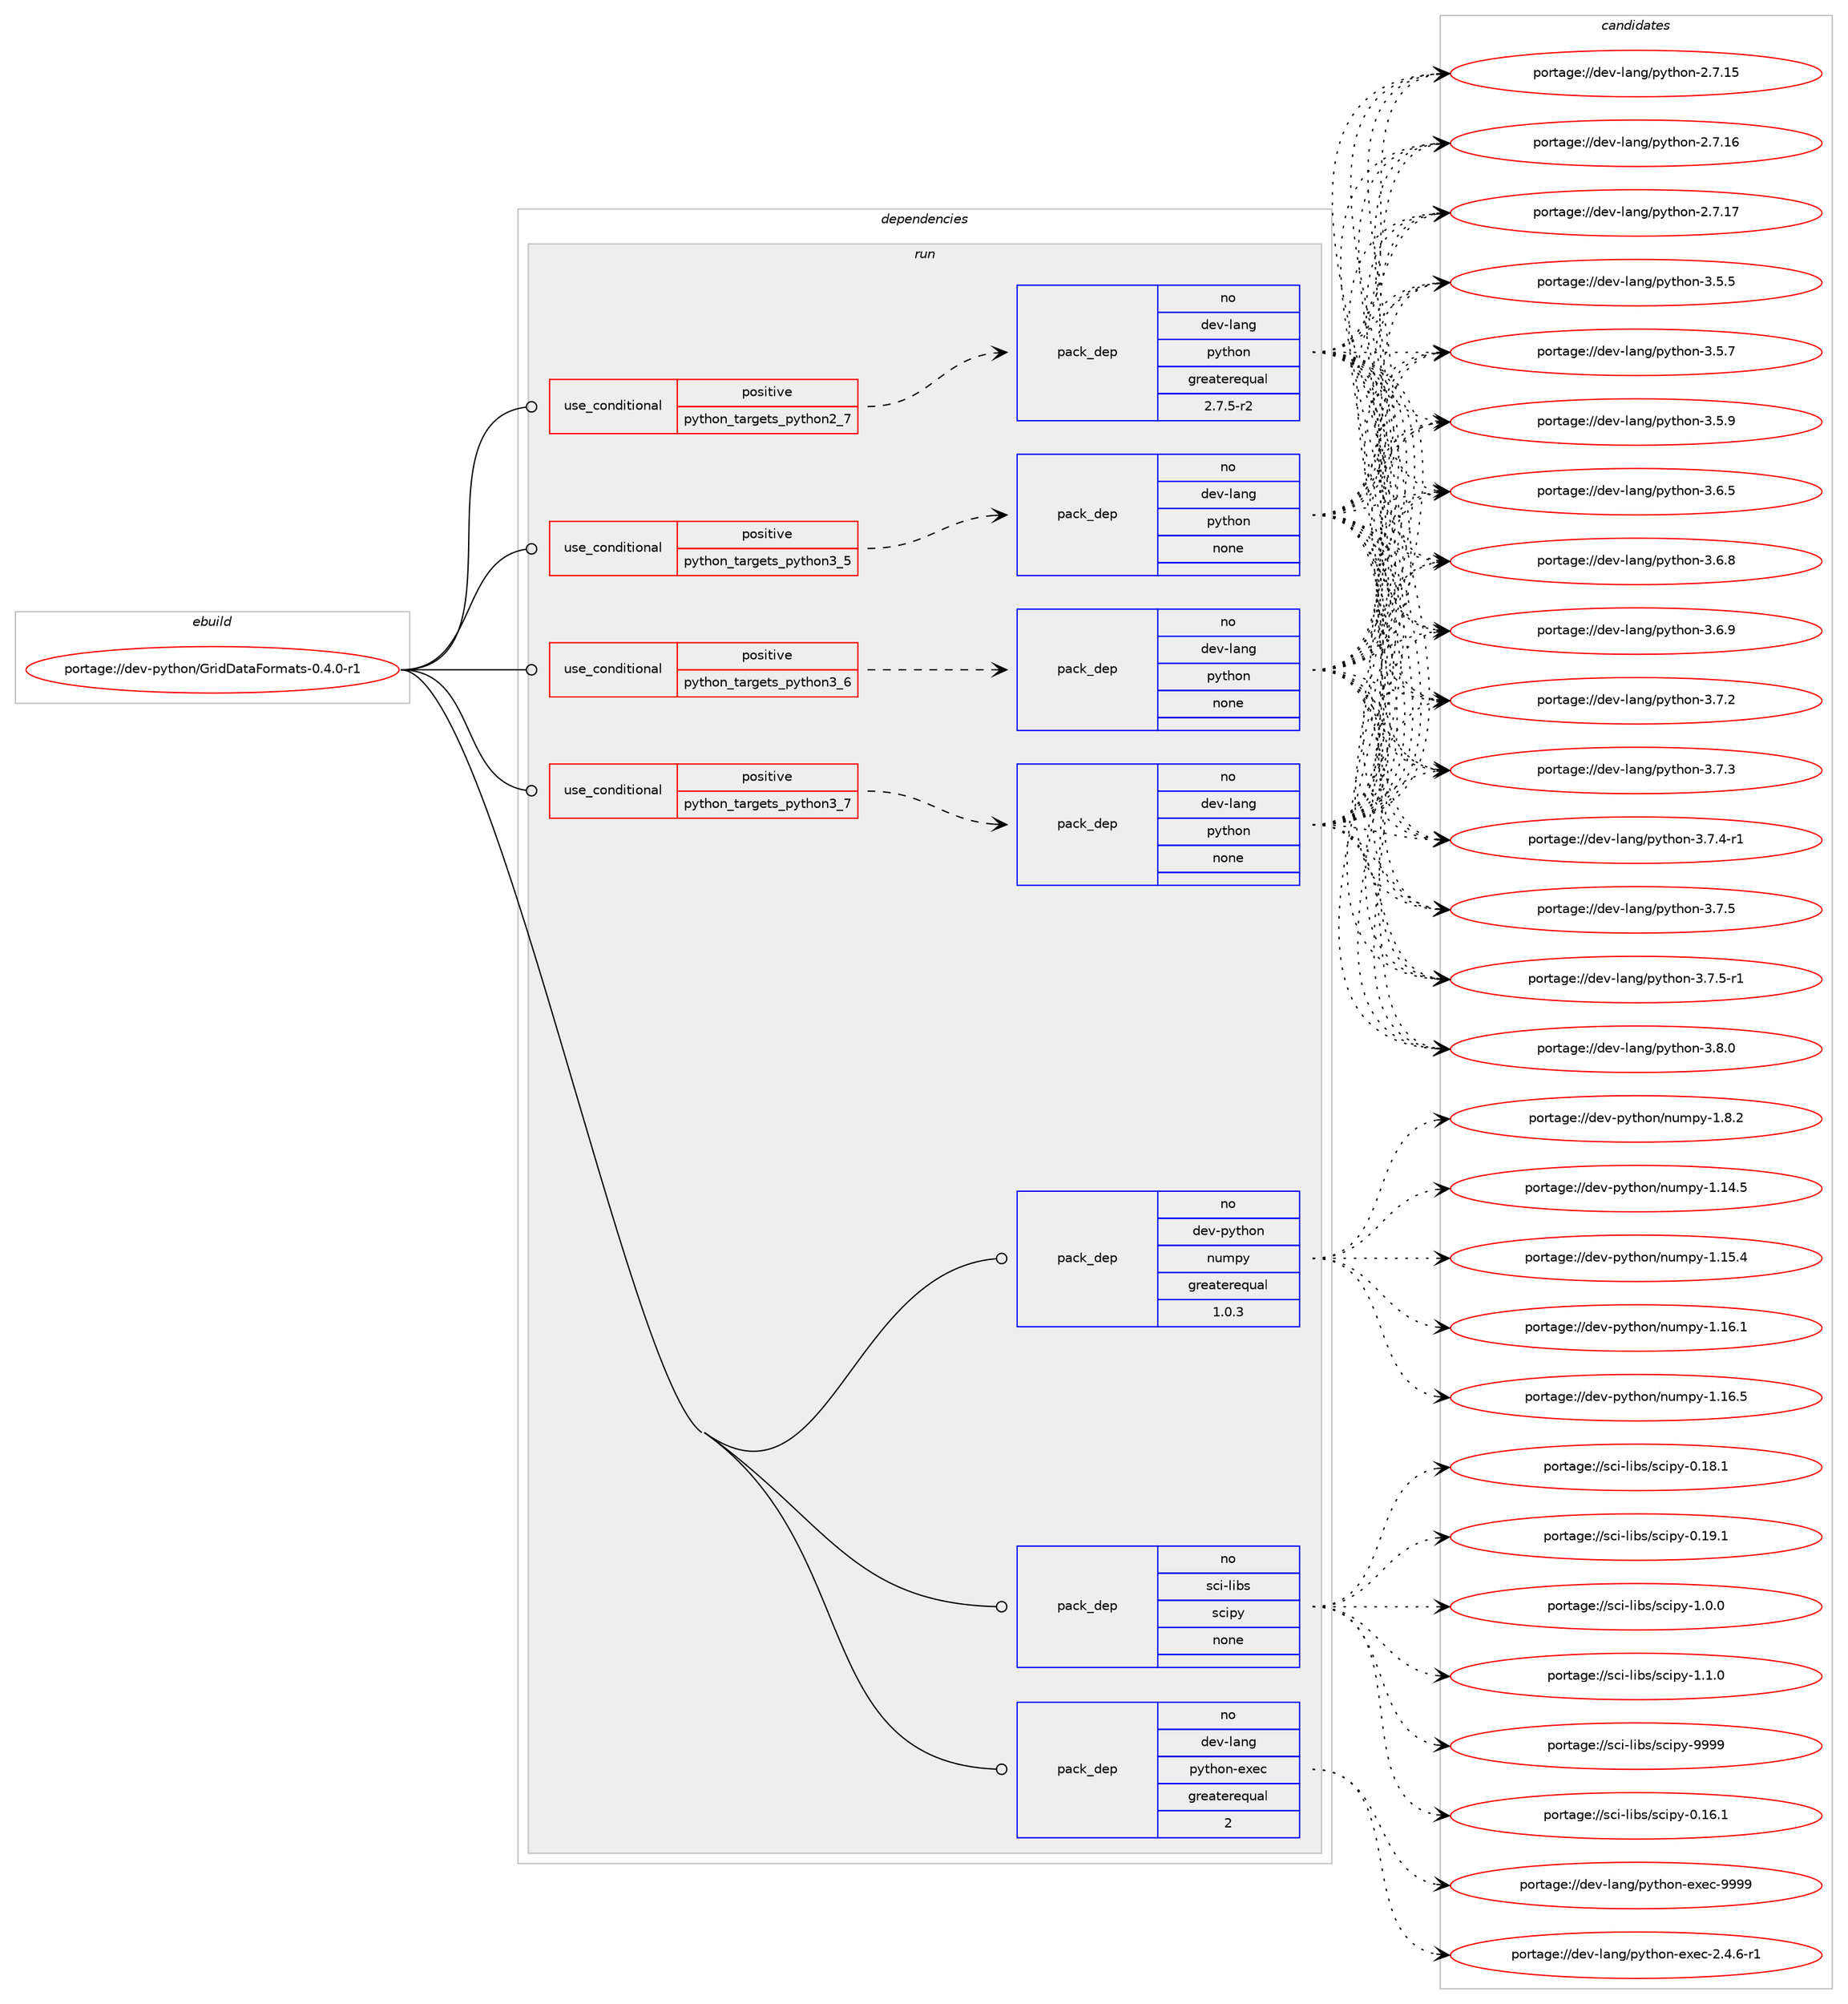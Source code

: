 digraph prolog {

# *************
# Graph options
# *************

newrank=true;
concentrate=true;
compound=true;
graph [rankdir=LR,fontname=Helvetica,fontsize=10,ranksep=1.5];#, ranksep=2.5, nodesep=0.2];
edge  [arrowhead=vee];
node  [fontname=Helvetica,fontsize=10];

# **********
# The ebuild
# **********

subgraph cluster_leftcol {
color=gray;
rank=same;
label=<<i>ebuild</i>>;
id [label="portage://dev-python/GridDataFormats-0.4.0-r1", color=red, width=4, href="../dev-python/GridDataFormats-0.4.0-r1.svg"];
}

# ****************
# The dependencies
# ****************

subgraph cluster_midcol {
color=gray;
label=<<i>dependencies</i>>;
subgraph cluster_compile {
fillcolor="#eeeeee";
style=filled;
label=<<i>compile</i>>;
}
subgraph cluster_compileandrun {
fillcolor="#eeeeee";
style=filled;
label=<<i>compile and run</i>>;
}
subgraph cluster_run {
fillcolor="#eeeeee";
style=filled;
label=<<i>run</i>>;
subgraph cond24862 {
dependency127400 [label=<<TABLE BORDER="0" CELLBORDER="1" CELLSPACING="0" CELLPADDING="4"><TR><TD ROWSPAN="3" CELLPADDING="10">use_conditional</TD></TR><TR><TD>positive</TD></TR><TR><TD>python_targets_python2_7</TD></TR></TABLE>>, shape=none, color=red];
subgraph pack99235 {
dependency127401 [label=<<TABLE BORDER="0" CELLBORDER="1" CELLSPACING="0" CELLPADDING="4" WIDTH="220"><TR><TD ROWSPAN="6" CELLPADDING="30">pack_dep</TD></TR><TR><TD WIDTH="110">no</TD></TR><TR><TD>dev-lang</TD></TR><TR><TD>python</TD></TR><TR><TD>greaterequal</TD></TR><TR><TD>2.7.5-r2</TD></TR></TABLE>>, shape=none, color=blue];
}
dependency127400:e -> dependency127401:w [weight=20,style="dashed",arrowhead="vee"];
}
id:e -> dependency127400:w [weight=20,style="solid",arrowhead="odot"];
subgraph cond24863 {
dependency127402 [label=<<TABLE BORDER="0" CELLBORDER="1" CELLSPACING="0" CELLPADDING="4"><TR><TD ROWSPAN="3" CELLPADDING="10">use_conditional</TD></TR><TR><TD>positive</TD></TR><TR><TD>python_targets_python3_5</TD></TR></TABLE>>, shape=none, color=red];
subgraph pack99236 {
dependency127403 [label=<<TABLE BORDER="0" CELLBORDER="1" CELLSPACING="0" CELLPADDING="4" WIDTH="220"><TR><TD ROWSPAN="6" CELLPADDING="30">pack_dep</TD></TR><TR><TD WIDTH="110">no</TD></TR><TR><TD>dev-lang</TD></TR><TR><TD>python</TD></TR><TR><TD>none</TD></TR><TR><TD></TD></TR></TABLE>>, shape=none, color=blue];
}
dependency127402:e -> dependency127403:w [weight=20,style="dashed",arrowhead="vee"];
}
id:e -> dependency127402:w [weight=20,style="solid",arrowhead="odot"];
subgraph cond24864 {
dependency127404 [label=<<TABLE BORDER="0" CELLBORDER="1" CELLSPACING="0" CELLPADDING="4"><TR><TD ROWSPAN="3" CELLPADDING="10">use_conditional</TD></TR><TR><TD>positive</TD></TR><TR><TD>python_targets_python3_6</TD></TR></TABLE>>, shape=none, color=red];
subgraph pack99237 {
dependency127405 [label=<<TABLE BORDER="0" CELLBORDER="1" CELLSPACING="0" CELLPADDING="4" WIDTH="220"><TR><TD ROWSPAN="6" CELLPADDING="30">pack_dep</TD></TR><TR><TD WIDTH="110">no</TD></TR><TR><TD>dev-lang</TD></TR><TR><TD>python</TD></TR><TR><TD>none</TD></TR><TR><TD></TD></TR></TABLE>>, shape=none, color=blue];
}
dependency127404:e -> dependency127405:w [weight=20,style="dashed",arrowhead="vee"];
}
id:e -> dependency127404:w [weight=20,style="solid",arrowhead="odot"];
subgraph cond24865 {
dependency127406 [label=<<TABLE BORDER="0" CELLBORDER="1" CELLSPACING="0" CELLPADDING="4"><TR><TD ROWSPAN="3" CELLPADDING="10">use_conditional</TD></TR><TR><TD>positive</TD></TR><TR><TD>python_targets_python3_7</TD></TR></TABLE>>, shape=none, color=red];
subgraph pack99238 {
dependency127407 [label=<<TABLE BORDER="0" CELLBORDER="1" CELLSPACING="0" CELLPADDING="4" WIDTH="220"><TR><TD ROWSPAN="6" CELLPADDING="30">pack_dep</TD></TR><TR><TD WIDTH="110">no</TD></TR><TR><TD>dev-lang</TD></TR><TR><TD>python</TD></TR><TR><TD>none</TD></TR><TR><TD></TD></TR></TABLE>>, shape=none, color=blue];
}
dependency127406:e -> dependency127407:w [weight=20,style="dashed",arrowhead="vee"];
}
id:e -> dependency127406:w [weight=20,style="solid",arrowhead="odot"];
subgraph pack99239 {
dependency127408 [label=<<TABLE BORDER="0" CELLBORDER="1" CELLSPACING="0" CELLPADDING="4" WIDTH="220"><TR><TD ROWSPAN="6" CELLPADDING="30">pack_dep</TD></TR><TR><TD WIDTH="110">no</TD></TR><TR><TD>dev-lang</TD></TR><TR><TD>python-exec</TD></TR><TR><TD>greaterequal</TD></TR><TR><TD>2</TD></TR></TABLE>>, shape=none, color=blue];
}
id:e -> dependency127408:w [weight=20,style="solid",arrowhead="odot"];
subgraph pack99240 {
dependency127409 [label=<<TABLE BORDER="0" CELLBORDER="1" CELLSPACING="0" CELLPADDING="4" WIDTH="220"><TR><TD ROWSPAN="6" CELLPADDING="30">pack_dep</TD></TR><TR><TD WIDTH="110">no</TD></TR><TR><TD>dev-python</TD></TR><TR><TD>numpy</TD></TR><TR><TD>greaterequal</TD></TR><TR><TD>1.0.3</TD></TR></TABLE>>, shape=none, color=blue];
}
id:e -> dependency127409:w [weight=20,style="solid",arrowhead="odot"];
subgraph pack99241 {
dependency127410 [label=<<TABLE BORDER="0" CELLBORDER="1" CELLSPACING="0" CELLPADDING="4" WIDTH="220"><TR><TD ROWSPAN="6" CELLPADDING="30">pack_dep</TD></TR><TR><TD WIDTH="110">no</TD></TR><TR><TD>sci-libs</TD></TR><TR><TD>scipy</TD></TR><TR><TD>none</TD></TR><TR><TD></TD></TR></TABLE>>, shape=none, color=blue];
}
id:e -> dependency127410:w [weight=20,style="solid",arrowhead="odot"];
}
}

# **************
# The candidates
# **************

subgraph cluster_choices {
rank=same;
color=gray;
label=<<i>candidates</i>>;

subgraph choice99235 {
color=black;
nodesep=1;
choiceportage10010111845108971101034711212111610411111045504655464953 [label="portage://dev-lang/python-2.7.15", color=red, width=4,href="../dev-lang/python-2.7.15.svg"];
choiceportage10010111845108971101034711212111610411111045504655464954 [label="portage://dev-lang/python-2.7.16", color=red, width=4,href="../dev-lang/python-2.7.16.svg"];
choiceportage10010111845108971101034711212111610411111045504655464955 [label="portage://dev-lang/python-2.7.17", color=red, width=4,href="../dev-lang/python-2.7.17.svg"];
choiceportage100101118451089711010347112121116104111110455146534653 [label="portage://dev-lang/python-3.5.5", color=red, width=4,href="../dev-lang/python-3.5.5.svg"];
choiceportage100101118451089711010347112121116104111110455146534655 [label="portage://dev-lang/python-3.5.7", color=red, width=4,href="../dev-lang/python-3.5.7.svg"];
choiceportage100101118451089711010347112121116104111110455146534657 [label="portage://dev-lang/python-3.5.9", color=red, width=4,href="../dev-lang/python-3.5.9.svg"];
choiceportage100101118451089711010347112121116104111110455146544653 [label="portage://dev-lang/python-3.6.5", color=red, width=4,href="../dev-lang/python-3.6.5.svg"];
choiceportage100101118451089711010347112121116104111110455146544656 [label="portage://dev-lang/python-3.6.8", color=red, width=4,href="../dev-lang/python-3.6.8.svg"];
choiceportage100101118451089711010347112121116104111110455146544657 [label="portage://dev-lang/python-3.6.9", color=red, width=4,href="../dev-lang/python-3.6.9.svg"];
choiceportage100101118451089711010347112121116104111110455146554650 [label="portage://dev-lang/python-3.7.2", color=red, width=4,href="../dev-lang/python-3.7.2.svg"];
choiceportage100101118451089711010347112121116104111110455146554651 [label="portage://dev-lang/python-3.7.3", color=red, width=4,href="../dev-lang/python-3.7.3.svg"];
choiceportage1001011184510897110103471121211161041111104551465546524511449 [label="portage://dev-lang/python-3.7.4-r1", color=red, width=4,href="../dev-lang/python-3.7.4-r1.svg"];
choiceportage100101118451089711010347112121116104111110455146554653 [label="portage://dev-lang/python-3.7.5", color=red, width=4,href="../dev-lang/python-3.7.5.svg"];
choiceportage1001011184510897110103471121211161041111104551465546534511449 [label="portage://dev-lang/python-3.7.5-r1", color=red, width=4,href="../dev-lang/python-3.7.5-r1.svg"];
choiceportage100101118451089711010347112121116104111110455146564648 [label="portage://dev-lang/python-3.8.0", color=red, width=4,href="../dev-lang/python-3.8.0.svg"];
dependency127401:e -> choiceportage10010111845108971101034711212111610411111045504655464953:w [style=dotted,weight="100"];
dependency127401:e -> choiceportage10010111845108971101034711212111610411111045504655464954:w [style=dotted,weight="100"];
dependency127401:e -> choiceportage10010111845108971101034711212111610411111045504655464955:w [style=dotted,weight="100"];
dependency127401:e -> choiceportage100101118451089711010347112121116104111110455146534653:w [style=dotted,weight="100"];
dependency127401:e -> choiceportage100101118451089711010347112121116104111110455146534655:w [style=dotted,weight="100"];
dependency127401:e -> choiceportage100101118451089711010347112121116104111110455146534657:w [style=dotted,weight="100"];
dependency127401:e -> choiceportage100101118451089711010347112121116104111110455146544653:w [style=dotted,weight="100"];
dependency127401:e -> choiceportage100101118451089711010347112121116104111110455146544656:w [style=dotted,weight="100"];
dependency127401:e -> choiceportage100101118451089711010347112121116104111110455146544657:w [style=dotted,weight="100"];
dependency127401:e -> choiceportage100101118451089711010347112121116104111110455146554650:w [style=dotted,weight="100"];
dependency127401:e -> choiceportage100101118451089711010347112121116104111110455146554651:w [style=dotted,weight="100"];
dependency127401:e -> choiceportage1001011184510897110103471121211161041111104551465546524511449:w [style=dotted,weight="100"];
dependency127401:e -> choiceportage100101118451089711010347112121116104111110455146554653:w [style=dotted,weight="100"];
dependency127401:e -> choiceportage1001011184510897110103471121211161041111104551465546534511449:w [style=dotted,weight="100"];
dependency127401:e -> choiceportage100101118451089711010347112121116104111110455146564648:w [style=dotted,weight="100"];
}
subgraph choice99236 {
color=black;
nodesep=1;
choiceportage10010111845108971101034711212111610411111045504655464953 [label="portage://dev-lang/python-2.7.15", color=red, width=4,href="../dev-lang/python-2.7.15.svg"];
choiceportage10010111845108971101034711212111610411111045504655464954 [label="portage://dev-lang/python-2.7.16", color=red, width=4,href="../dev-lang/python-2.7.16.svg"];
choiceportage10010111845108971101034711212111610411111045504655464955 [label="portage://dev-lang/python-2.7.17", color=red, width=4,href="../dev-lang/python-2.7.17.svg"];
choiceportage100101118451089711010347112121116104111110455146534653 [label="portage://dev-lang/python-3.5.5", color=red, width=4,href="../dev-lang/python-3.5.5.svg"];
choiceportage100101118451089711010347112121116104111110455146534655 [label="portage://dev-lang/python-3.5.7", color=red, width=4,href="../dev-lang/python-3.5.7.svg"];
choiceportage100101118451089711010347112121116104111110455146534657 [label="portage://dev-lang/python-3.5.9", color=red, width=4,href="../dev-lang/python-3.5.9.svg"];
choiceportage100101118451089711010347112121116104111110455146544653 [label="portage://dev-lang/python-3.6.5", color=red, width=4,href="../dev-lang/python-3.6.5.svg"];
choiceportage100101118451089711010347112121116104111110455146544656 [label="portage://dev-lang/python-3.6.8", color=red, width=4,href="../dev-lang/python-3.6.8.svg"];
choiceportage100101118451089711010347112121116104111110455146544657 [label="portage://dev-lang/python-3.6.9", color=red, width=4,href="../dev-lang/python-3.6.9.svg"];
choiceportage100101118451089711010347112121116104111110455146554650 [label="portage://dev-lang/python-3.7.2", color=red, width=4,href="../dev-lang/python-3.7.2.svg"];
choiceportage100101118451089711010347112121116104111110455146554651 [label="portage://dev-lang/python-3.7.3", color=red, width=4,href="../dev-lang/python-3.7.3.svg"];
choiceportage1001011184510897110103471121211161041111104551465546524511449 [label="portage://dev-lang/python-3.7.4-r1", color=red, width=4,href="../dev-lang/python-3.7.4-r1.svg"];
choiceportage100101118451089711010347112121116104111110455146554653 [label="portage://dev-lang/python-3.7.5", color=red, width=4,href="../dev-lang/python-3.7.5.svg"];
choiceportage1001011184510897110103471121211161041111104551465546534511449 [label="portage://dev-lang/python-3.7.5-r1", color=red, width=4,href="../dev-lang/python-3.7.5-r1.svg"];
choiceportage100101118451089711010347112121116104111110455146564648 [label="portage://dev-lang/python-3.8.0", color=red, width=4,href="../dev-lang/python-3.8.0.svg"];
dependency127403:e -> choiceportage10010111845108971101034711212111610411111045504655464953:w [style=dotted,weight="100"];
dependency127403:e -> choiceportage10010111845108971101034711212111610411111045504655464954:w [style=dotted,weight="100"];
dependency127403:e -> choiceportage10010111845108971101034711212111610411111045504655464955:w [style=dotted,weight="100"];
dependency127403:e -> choiceportage100101118451089711010347112121116104111110455146534653:w [style=dotted,weight="100"];
dependency127403:e -> choiceportage100101118451089711010347112121116104111110455146534655:w [style=dotted,weight="100"];
dependency127403:e -> choiceportage100101118451089711010347112121116104111110455146534657:w [style=dotted,weight="100"];
dependency127403:e -> choiceportage100101118451089711010347112121116104111110455146544653:w [style=dotted,weight="100"];
dependency127403:e -> choiceportage100101118451089711010347112121116104111110455146544656:w [style=dotted,weight="100"];
dependency127403:e -> choiceportage100101118451089711010347112121116104111110455146544657:w [style=dotted,weight="100"];
dependency127403:e -> choiceportage100101118451089711010347112121116104111110455146554650:w [style=dotted,weight="100"];
dependency127403:e -> choiceportage100101118451089711010347112121116104111110455146554651:w [style=dotted,weight="100"];
dependency127403:e -> choiceportage1001011184510897110103471121211161041111104551465546524511449:w [style=dotted,weight="100"];
dependency127403:e -> choiceportage100101118451089711010347112121116104111110455146554653:w [style=dotted,weight="100"];
dependency127403:e -> choiceportage1001011184510897110103471121211161041111104551465546534511449:w [style=dotted,weight="100"];
dependency127403:e -> choiceportage100101118451089711010347112121116104111110455146564648:w [style=dotted,weight="100"];
}
subgraph choice99237 {
color=black;
nodesep=1;
choiceportage10010111845108971101034711212111610411111045504655464953 [label="portage://dev-lang/python-2.7.15", color=red, width=4,href="../dev-lang/python-2.7.15.svg"];
choiceportage10010111845108971101034711212111610411111045504655464954 [label="portage://dev-lang/python-2.7.16", color=red, width=4,href="../dev-lang/python-2.7.16.svg"];
choiceportage10010111845108971101034711212111610411111045504655464955 [label="portage://dev-lang/python-2.7.17", color=red, width=4,href="../dev-lang/python-2.7.17.svg"];
choiceportage100101118451089711010347112121116104111110455146534653 [label="portage://dev-lang/python-3.5.5", color=red, width=4,href="../dev-lang/python-3.5.5.svg"];
choiceportage100101118451089711010347112121116104111110455146534655 [label="portage://dev-lang/python-3.5.7", color=red, width=4,href="../dev-lang/python-3.5.7.svg"];
choiceportage100101118451089711010347112121116104111110455146534657 [label="portage://dev-lang/python-3.5.9", color=red, width=4,href="../dev-lang/python-3.5.9.svg"];
choiceportage100101118451089711010347112121116104111110455146544653 [label="portage://dev-lang/python-3.6.5", color=red, width=4,href="../dev-lang/python-3.6.5.svg"];
choiceportage100101118451089711010347112121116104111110455146544656 [label="portage://dev-lang/python-3.6.8", color=red, width=4,href="../dev-lang/python-3.6.8.svg"];
choiceportage100101118451089711010347112121116104111110455146544657 [label="portage://dev-lang/python-3.6.9", color=red, width=4,href="../dev-lang/python-3.6.9.svg"];
choiceportage100101118451089711010347112121116104111110455146554650 [label="portage://dev-lang/python-3.7.2", color=red, width=4,href="../dev-lang/python-3.7.2.svg"];
choiceportage100101118451089711010347112121116104111110455146554651 [label="portage://dev-lang/python-3.7.3", color=red, width=4,href="../dev-lang/python-3.7.3.svg"];
choiceportage1001011184510897110103471121211161041111104551465546524511449 [label="portage://dev-lang/python-3.7.4-r1", color=red, width=4,href="../dev-lang/python-3.7.4-r1.svg"];
choiceportage100101118451089711010347112121116104111110455146554653 [label="portage://dev-lang/python-3.7.5", color=red, width=4,href="../dev-lang/python-3.7.5.svg"];
choiceportage1001011184510897110103471121211161041111104551465546534511449 [label="portage://dev-lang/python-3.7.5-r1", color=red, width=4,href="../dev-lang/python-3.7.5-r1.svg"];
choiceportage100101118451089711010347112121116104111110455146564648 [label="portage://dev-lang/python-3.8.0", color=red, width=4,href="../dev-lang/python-3.8.0.svg"];
dependency127405:e -> choiceportage10010111845108971101034711212111610411111045504655464953:w [style=dotted,weight="100"];
dependency127405:e -> choiceportage10010111845108971101034711212111610411111045504655464954:w [style=dotted,weight="100"];
dependency127405:e -> choiceportage10010111845108971101034711212111610411111045504655464955:w [style=dotted,weight="100"];
dependency127405:e -> choiceportage100101118451089711010347112121116104111110455146534653:w [style=dotted,weight="100"];
dependency127405:e -> choiceportage100101118451089711010347112121116104111110455146534655:w [style=dotted,weight="100"];
dependency127405:e -> choiceportage100101118451089711010347112121116104111110455146534657:w [style=dotted,weight="100"];
dependency127405:e -> choiceportage100101118451089711010347112121116104111110455146544653:w [style=dotted,weight="100"];
dependency127405:e -> choiceportage100101118451089711010347112121116104111110455146544656:w [style=dotted,weight="100"];
dependency127405:e -> choiceportage100101118451089711010347112121116104111110455146544657:w [style=dotted,weight="100"];
dependency127405:e -> choiceportage100101118451089711010347112121116104111110455146554650:w [style=dotted,weight="100"];
dependency127405:e -> choiceportage100101118451089711010347112121116104111110455146554651:w [style=dotted,weight="100"];
dependency127405:e -> choiceportage1001011184510897110103471121211161041111104551465546524511449:w [style=dotted,weight="100"];
dependency127405:e -> choiceportage100101118451089711010347112121116104111110455146554653:w [style=dotted,weight="100"];
dependency127405:e -> choiceportage1001011184510897110103471121211161041111104551465546534511449:w [style=dotted,weight="100"];
dependency127405:e -> choiceportage100101118451089711010347112121116104111110455146564648:w [style=dotted,weight="100"];
}
subgraph choice99238 {
color=black;
nodesep=1;
choiceportage10010111845108971101034711212111610411111045504655464953 [label="portage://dev-lang/python-2.7.15", color=red, width=4,href="../dev-lang/python-2.7.15.svg"];
choiceportage10010111845108971101034711212111610411111045504655464954 [label="portage://dev-lang/python-2.7.16", color=red, width=4,href="../dev-lang/python-2.7.16.svg"];
choiceportage10010111845108971101034711212111610411111045504655464955 [label="portage://dev-lang/python-2.7.17", color=red, width=4,href="../dev-lang/python-2.7.17.svg"];
choiceportage100101118451089711010347112121116104111110455146534653 [label="portage://dev-lang/python-3.5.5", color=red, width=4,href="../dev-lang/python-3.5.5.svg"];
choiceportage100101118451089711010347112121116104111110455146534655 [label="portage://dev-lang/python-3.5.7", color=red, width=4,href="../dev-lang/python-3.5.7.svg"];
choiceportage100101118451089711010347112121116104111110455146534657 [label="portage://dev-lang/python-3.5.9", color=red, width=4,href="../dev-lang/python-3.5.9.svg"];
choiceportage100101118451089711010347112121116104111110455146544653 [label="portage://dev-lang/python-3.6.5", color=red, width=4,href="../dev-lang/python-3.6.5.svg"];
choiceportage100101118451089711010347112121116104111110455146544656 [label="portage://dev-lang/python-3.6.8", color=red, width=4,href="../dev-lang/python-3.6.8.svg"];
choiceportage100101118451089711010347112121116104111110455146544657 [label="portage://dev-lang/python-3.6.9", color=red, width=4,href="../dev-lang/python-3.6.9.svg"];
choiceportage100101118451089711010347112121116104111110455146554650 [label="portage://dev-lang/python-3.7.2", color=red, width=4,href="../dev-lang/python-3.7.2.svg"];
choiceportage100101118451089711010347112121116104111110455146554651 [label="portage://dev-lang/python-3.7.3", color=red, width=4,href="../dev-lang/python-3.7.3.svg"];
choiceportage1001011184510897110103471121211161041111104551465546524511449 [label="portage://dev-lang/python-3.7.4-r1", color=red, width=4,href="../dev-lang/python-3.7.4-r1.svg"];
choiceportage100101118451089711010347112121116104111110455146554653 [label="portage://dev-lang/python-3.7.5", color=red, width=4,href="../dev-lang/python-3.7.5.svg"];
choiceportage1001011184510897110103471121211161041111104551465546534511449 [label="portage://dev-lang/python-3.7.5-r1", color=red, width=4,href="../dev-lang/python-3.7.5-r1.svg"];
choiceportage100101118451089711010347112121116104111110455146564648 [label="portage://dev-lang/python-3.8.0", color=red, width=4,href="../dev-lang/python-3.8.0.svg"];
dependency127407:e -> choiceportage10010111845108971101034711212111610411111045504655464953:w [style=dotted,weight="100"];
dependency127407:e -> choiceportage10010111845108971101034711212111610411111045504655464954:w [style=dotted,weight="100"];
dependency127407:e -> choiceportage10010111845108971101034711212111610411111045504655464955:w [style=dotted,weight="100"];
dependency127407:e -> choiceportage100101118451089711010347112121116104111110455146534653:w [style=dotted,weight="100"];
dependency127407:e -> choiceportage100101118451089711010347112121116104111110455146534655:w [style=dotted,weight="100"];
dependency127407:e -> choiceportage100101118451089711010347112121116104111110455146534657:w [style=dotted,weight="100"];
dependency127407:e -> choiceportage100101118451089711010347112121116104111110455146544653:w [style=dotted,weight="100"];
dependency127407:e -> choiceportage100101118451089711010347112121116104111110455146544656:w [style=dotted,weight="100"];
dependency127407:e -> choiceportage100101118451089711010347112121116104111110455146544657:w [style=dotted,weight="100"];
dependency127407:e -> choiceportage100101118451089711010347112121116104111110455146554650:w [style=dotted,weight="100"];
dependency127407:e -> choiceportage100101118451089711010347112121116104111110455146554651:w [style=dotted,weight="100"];
dependency127407:e -> choiceportage1001011184510897110103471121211161041111104551465546524511449:w [style=dotted,weight="100"];
dependency127407:e -> choiceportage100101118451089711010347112121116104111110455146554653:w [style=dotted,weight="100"];
dependency127407:e -> choiceportage1001011184510897110103471121211161041111104551465546534511449:w [style=dotted,weight="100"];
dependency127407:e -> choiceportage100101118451089711010347112121116104111110455146564648:w [style=dotted,weight="100"];
}
subgraph choice99239 {
color=black;
nodesep=1;
choiceportage10010111845108971101034711212111610411111045101120101994550465246544511449 [label="portage://dev-lang/python-exec-2.4.6-r1", color=red, width=4,href="../dev-lang/python-exec-2.4.6-r1.svg"];
choiceportage10010111845108971101034711212111610411111045101120101994557575757 [label="portage://dev-lang/python-exec-9999", color=red, width=4,href="../dev-lang/python-exec-9999.svg"];
dependency127408:e -> choiceportage10010111845108971101034711212111610411111045101120101994550465246544511449:w [style=dotted,weight="100"];
dependency127408:e -> choiceportage10010111845108971101034711212111610411111045101120101994557575757:w [style=dotted,weight="100"];
}
subgraph choice99240 {
color=black;
nodesep=1;
choiceportage100101118451121211161041111104711011710911212145494649524653 [label="portage://dev-python/numpy-1.14.5", color=red, width=4,href="../dev-python/numpy-1.14.5.svg"];
choiceportage100101118451121211161041111104711011710911212145494649534652 [label="portage://dev-python/numpy-1.15.4", color=red, width=4,href="../dev-python/numpy-1.15.4.svg"];
choiceportage100101118451121211161041111104711011710911212145494649544649 [label="portage://dev-python/numpy-1.16.1", color=red, width=4,href="../dev-python/numpy-1.16.1.svg"];
choiceportage100101118451121211161041111104711011710911212145494649544653 [label="portage://dev-python/numpy-1.16.5", color=red, width=4,href="../dev-python/numpy-1.16.5.svg"];
choiceportage1001011184511212111610411111047110117109112121454946564650 [label="portage://dev-python/numpy-1.8.2", color=red, width=4,href="../dev-python/numpy-1.8.2.svg"];
dependency127409:e -> choiceportage100101118451121211161041111104711011710911212145494649524653:w [style=dotted,weight="100"];
dependency127409:e -> choiceportage100101118451121211161041111104711011710911212145494649534652:w [style=dotted,weight="100"];
dependency127409:e -> choiceportage100101118451121211161041111104711011710911212145494649544649:w [style=dotted,weight="100"];
dependency127409:e -> choiceportage100101118451121211161041111104711011710911212145494649544653:w [style=dotted,weight="100"];
dependency127409:e -> choiceportage1001011184511212111610411111047110117109112121454946564650:w [style=dotted,weight="100"];
}
subgraph choice99241 {
color=black;
nodesep=1;
choiceportage115991054510810598115471159910511212145484649544649 [label="portage://sci-libs/scipy-0.16.1", color=red, width=4,href="../sci-libs/scipy-0.16.1.svg"];
choiceportage115991054510810598115471159910511212145484649564649 [label="portage://sci-libs/scipy-0.18.1", color=red, width=4,href="../sci-libs/scipy-0.18.1.svg"];
choiceportage115991054510810598115471159910511212145484649574649 [label="portage://sci-libs/scipy-0.19.1", color=red, width=4,href="../sci-libs/scipy-0.19.1.svg"];
choiceportage1159910545108105981154711599105112121454946484648 [label="portage://sci-libs/scipy-1.0.0", color=red, width=4,href="../sci-libs/scipy-1.0.0.svg"];
choiceportage1159910545108105981154711599105112121454946494648 [label="portage://sci-libs/scipy-1.1.0", color=red, width=4,href="../sci-libs/scipy-1.1.0.svg"];
choiceportage11599105451081059811547115991051121214557575757 [label="portage://sci-libs/scipy-9999", color=red, width=4,href="../sci-libs/scipy-9999.svg"];
dependency127410:e -> choiceportage115991054510810598115471159910511212145484649544649:w [style=dotted,weight="100"];
dependency127410:e -> choiceportage115991054510810598115471159910511212145484649564649:w [style=dotted,weight="100"];
dependency127410:e -> choiceportage115991054510810598115471159910511212145484649574649:w [style=dotted,weight="100"];
dependency127410:e -> choiceportage1159910545108105981154711599105112121454946484648:w [style=dotted,weight="100"];
dependency127410:e -> choiceportage1159910545108105981154711599105112121454946494648:w [style=dotted,weight="100"];
dependency127410:e -> choiceportage11599105451081059811547115991051121214557575757:w [style=dotted,weight="100"];
}
}

}
